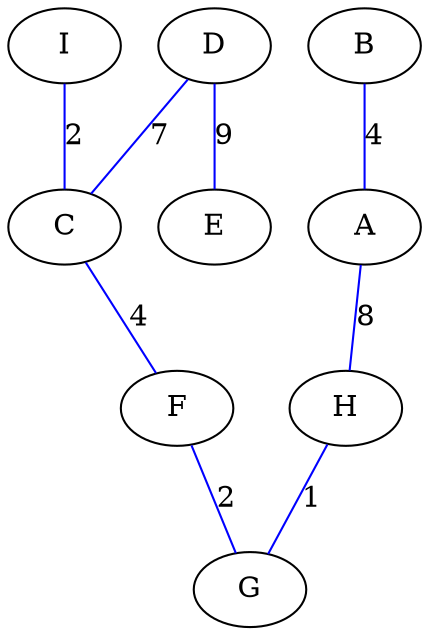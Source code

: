 graph goraph {
	H -- G [label=1, color=blue]
	I -- C [label=2, color=blue]
	F -- G [label=2, color=blue]
	C -- F [label=4, color=blue]
	B -- A [label=4, color=blue]
	D -- C [label=7, color=blue]
	A -- H [label=8, color=blue]
	D -- E [label=9, color=blue]
}
